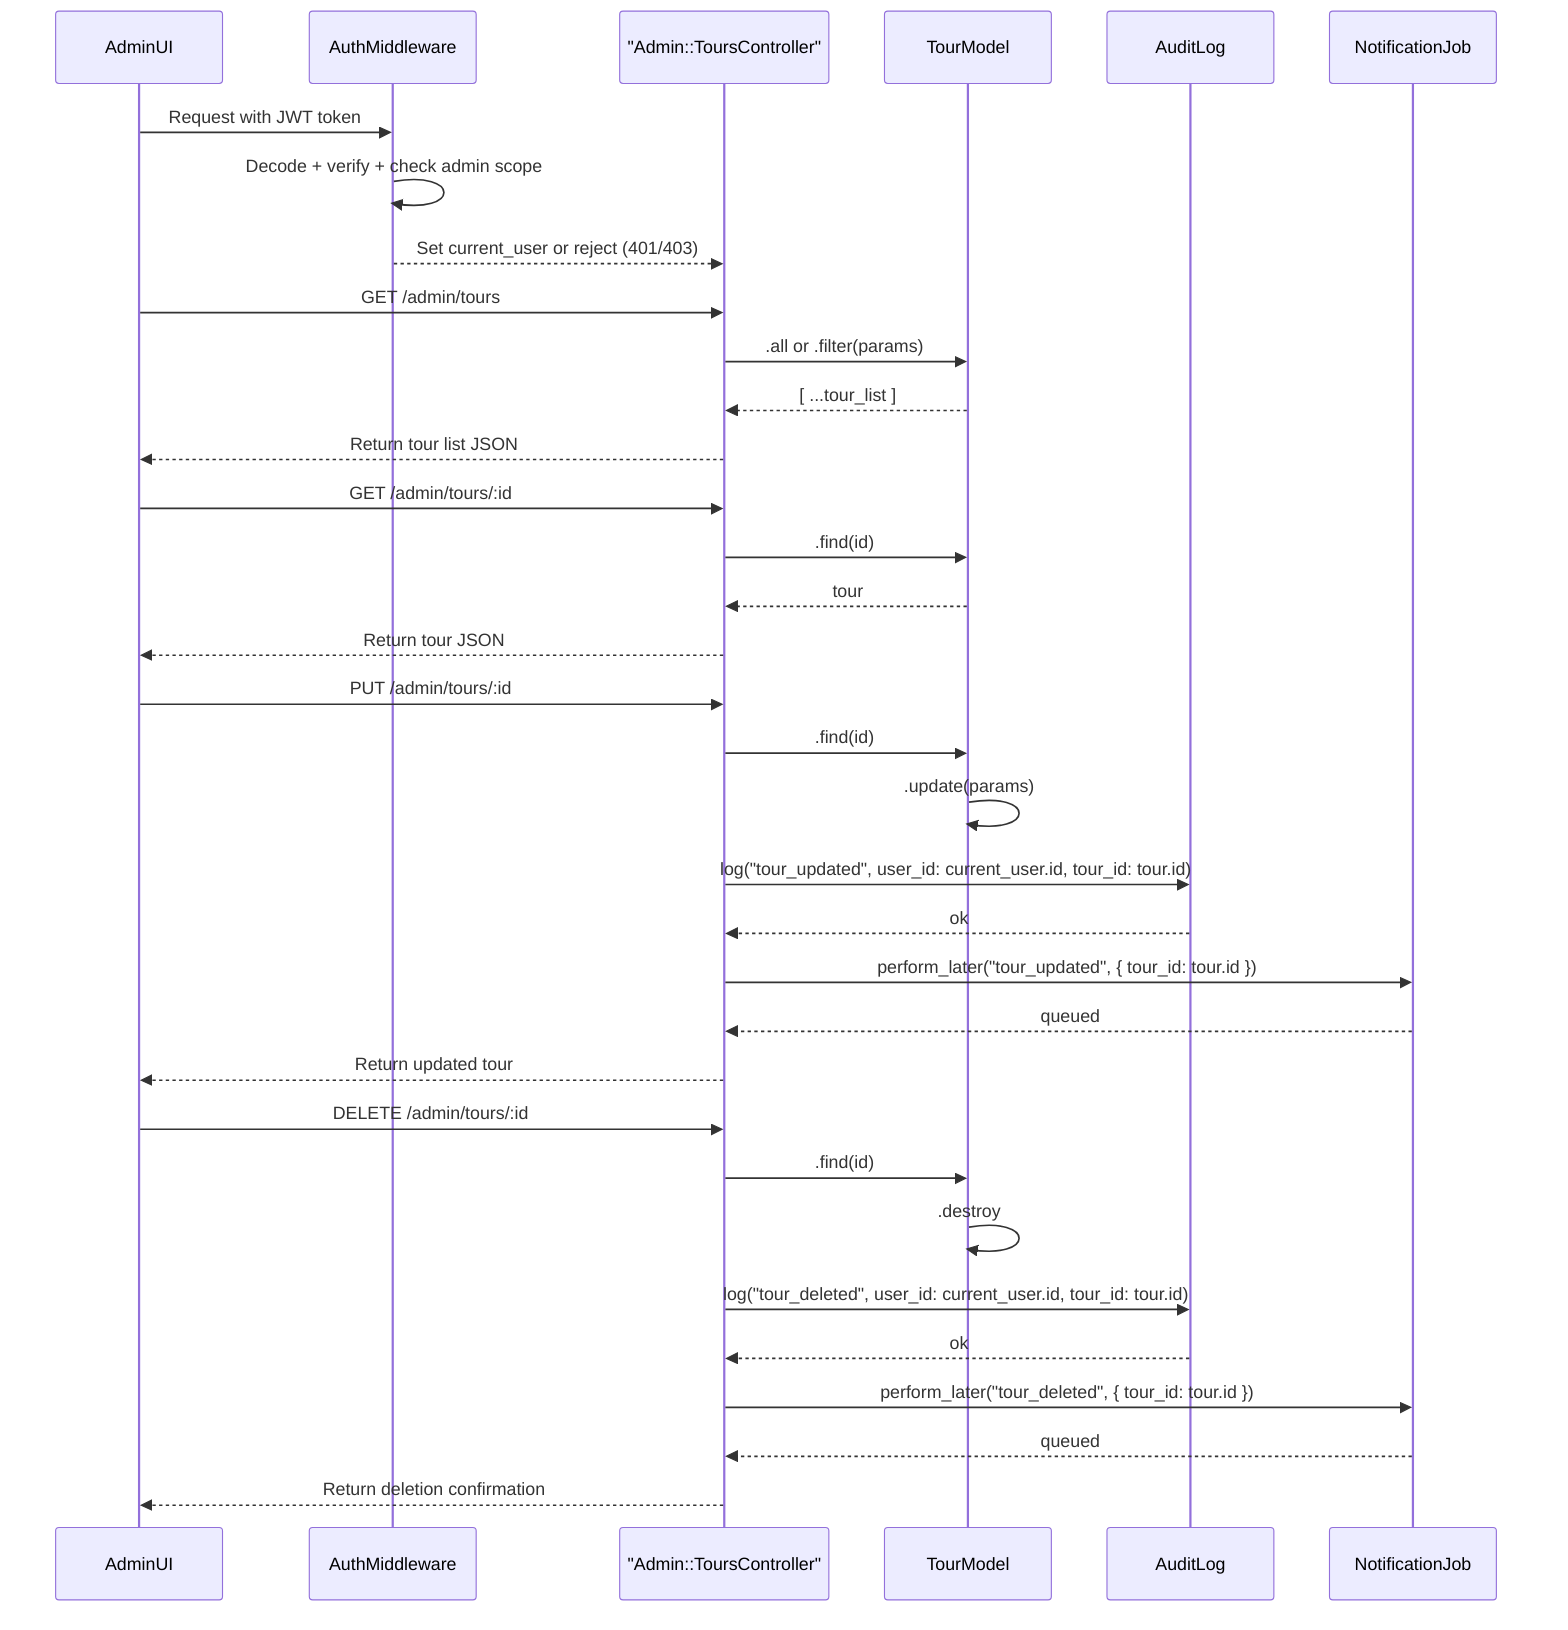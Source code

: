 sequenceDiagram
    participant AdminUI
    participant Auth as AuthMiddleware
    participant ATC as "Admin::ToursController"
    participant Tour as TourModel
    participant AuditLog
    participant NotificationJob

    %% Auth check (admin only)
    AdminUI->>Auth: Request with JWT token
    Auth->>Auth: Decode + verify + check admin scope
    Auth-->>ATC: Set current_user or reject (401/403)

    %% List all tours
    AdminUI->>ATC: GET /admin/tours
    ATC->>Tour: .all or .filter(params)
    Tour-->>ATC: [ ...tour_list ]
    ATC-->>AdminUI: Return tour list JSON

    %% Get tour details
    AdminUI->>ATC: GET /admin/tours/:id
    ATC->>Tour: .find(id)
    Tour-->>ATC: tour
    ATC-->>AdminUI: Return tour JSON

    %% Update tour
    AdminUI->>ATC: PUT /admin/tours/:id
    ATC->>Tour: .find(id)
    Tour->>Tour: .update(params)
    ATC->>AuditLog: log("tour_updated", user_id: current_user.id, tour_id: tour.id)
    AuditLog-->>ATC: ok
    ATC->>NotificationJob: perform_later("tour_updated", { tour_id: tour.id })
    NotificationJob-->>ATC: queued
    ATC-->>AdminUI: Return updated tour

    %% Delete tour
    AdminUI->>ATC: DELETE /admin/tours/:id
    ATC->>Tour: .find(id)
    Tour->>Tour: .destroy
    ATC->>AuditLog: log("tour_deleted", user_id: current_user.id, tour_id: tour.id)
    AuditLog-->>ATC: ok
    ATC->>NotificationJob: perform_later("tour_deleted", { tour_id: tour.id })
    NotificationJob-->>ATC: queued
    ATC-->>AdminUI: Return deletion confirmation